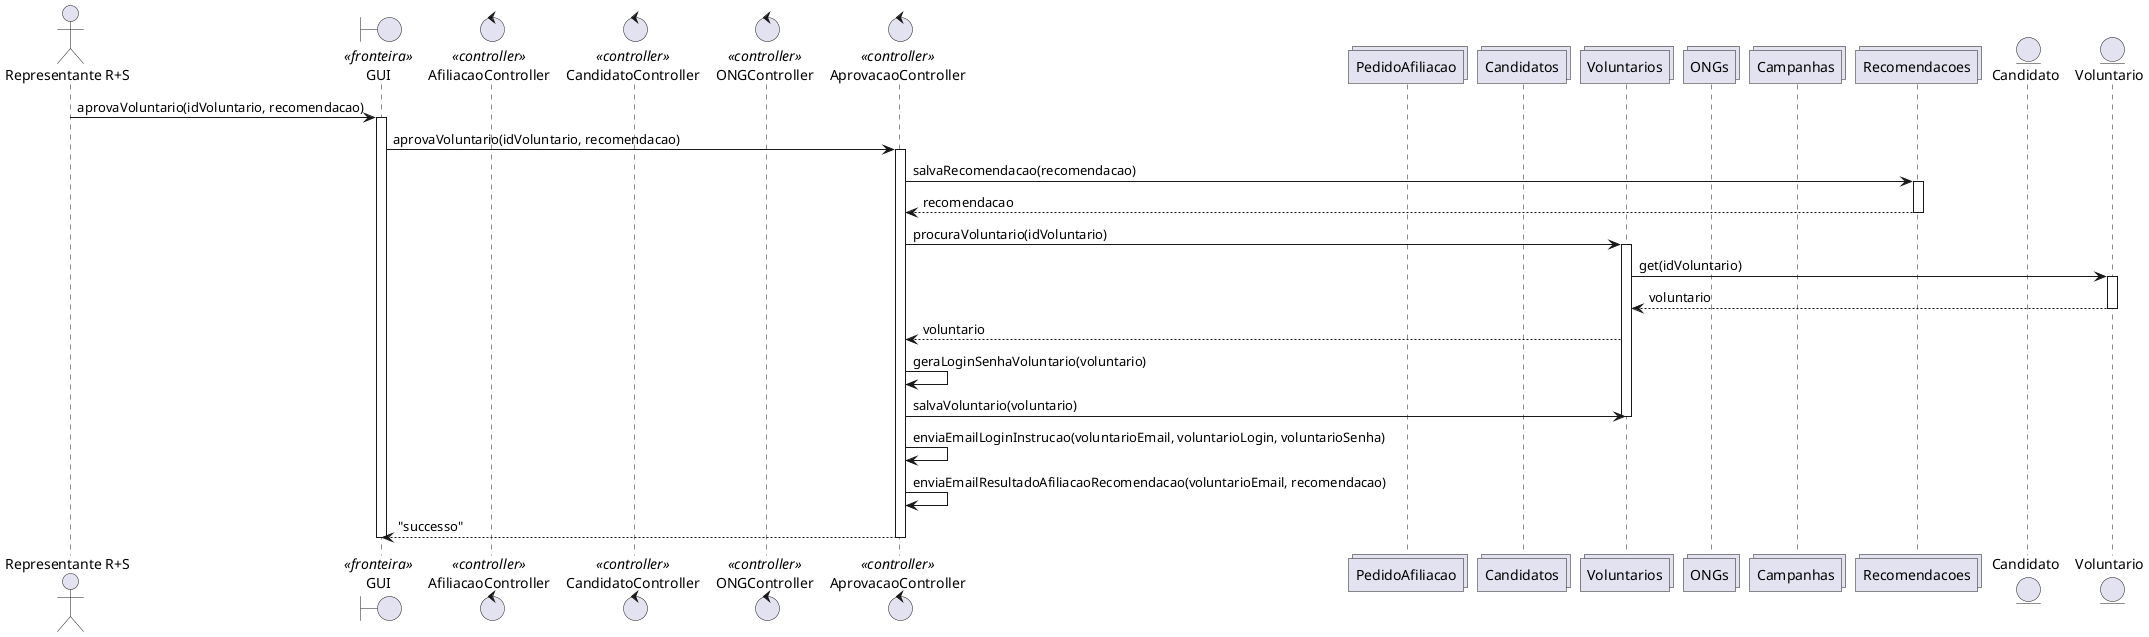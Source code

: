 @startuml
actor "Representante R+S" as representante
boundary "GUI" as gui <<fronteira>>
control "AfiliacaoController" as afiliacaoController <<controller>>
control "CandidatoController" as candidatoController <<controller>>
control "ONGController" as ongController<<controller>>
control "AprovacaoController" as aprovacaoController<<controller>>
collections "PedidoAfiliacao" as pedidoAfiliacao
collections "Candidatos" as candidatos
collections "Voluntarios" as voluntarios
collections "ONGs" as ongs
collections "Campanhas" as campanhas
collections "Recomendacoes" as recomendacoes
entity "Candidato" as candidato
entity "Voluntario" as voluntario

representante -> gui: aprovaVoluntario(idVoluntario, recomendacao)
activate gui
    gui -> aprovacaoController: aprovaVoluntario(idVoluntario, recomendacao)
    activate aprovacaoController
        aprovacaoController -> recomendacoes: salvaRecomendacao(recomendacao)
        activate recomendacoes
            recomendacoes --> aprovacaoController: recomendacao
        deactivate recomendacoes
        aprovacaoController -> voluntarios: procuraVoluntario(idVoluntario)
        activate voluntarios
            voluntarios -> voluntario: get(idVoluntario)
            activate voluntario
                voluntario --> voluntarios: voluntario
            deactivate voluntario
            voluntarios --> aprovacaoController: voluntario
        
        aprovacaoController -> aprovacaoController: geraLoginSenhaVoluntario(voluntario)
        aprovacaoController -> voluntarios: salvaVoluntario(voluntario)
        
        deactivate voluntarios

        aprovacaoController -> aprovacaoController: enviaEmailLoginInstrucao(voluntarioEmail, voluntarioLogin, voluntarioSenha)
        aprovacaoController -> aprovacaoController: enviaEmailResultadoAfiliacaoRecomendacao(voluntarioEmail, recomendacao)

        aprovacaoController --> gui: "successo"
    deactivate aprovacaoController
deactivate gui
    

@enduml